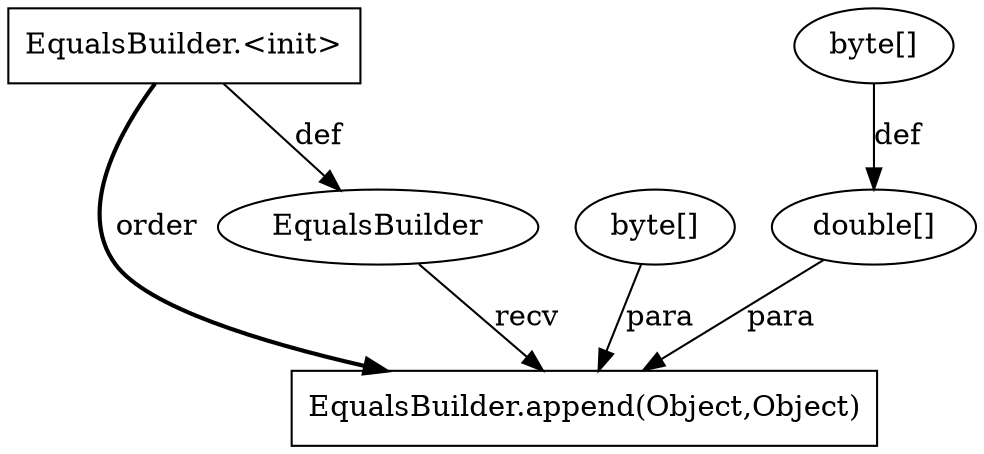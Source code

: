 digraph "AUG" {

  1 [ label="EqualsBuilder.append(Object,Object)" shape="box" ];
  2 [ label="EqualsBuilder" shape="ellipse" ];
  3 [ label="byte[]" shape="ellipse" ];
  4 [ label="EqualsBuilder.<init>" shape="box" ];
  5 [ label="double[]" shape="ellipse" ];
  6 [ label="byte[]" shape="ellipse" ];
  4 -> 1 [ label="order" style="bold" ];
  3 -> 1 [ label="para" style="solid" ];
  5 -> 1 [ label="para" style="solid" ];
  2 -> 1 [ label="recv" style="solid" ];
  4 -> 2 [ label="def" style="solid" ];
  6 -> 5 [ label="def" style="solid" ];
}
